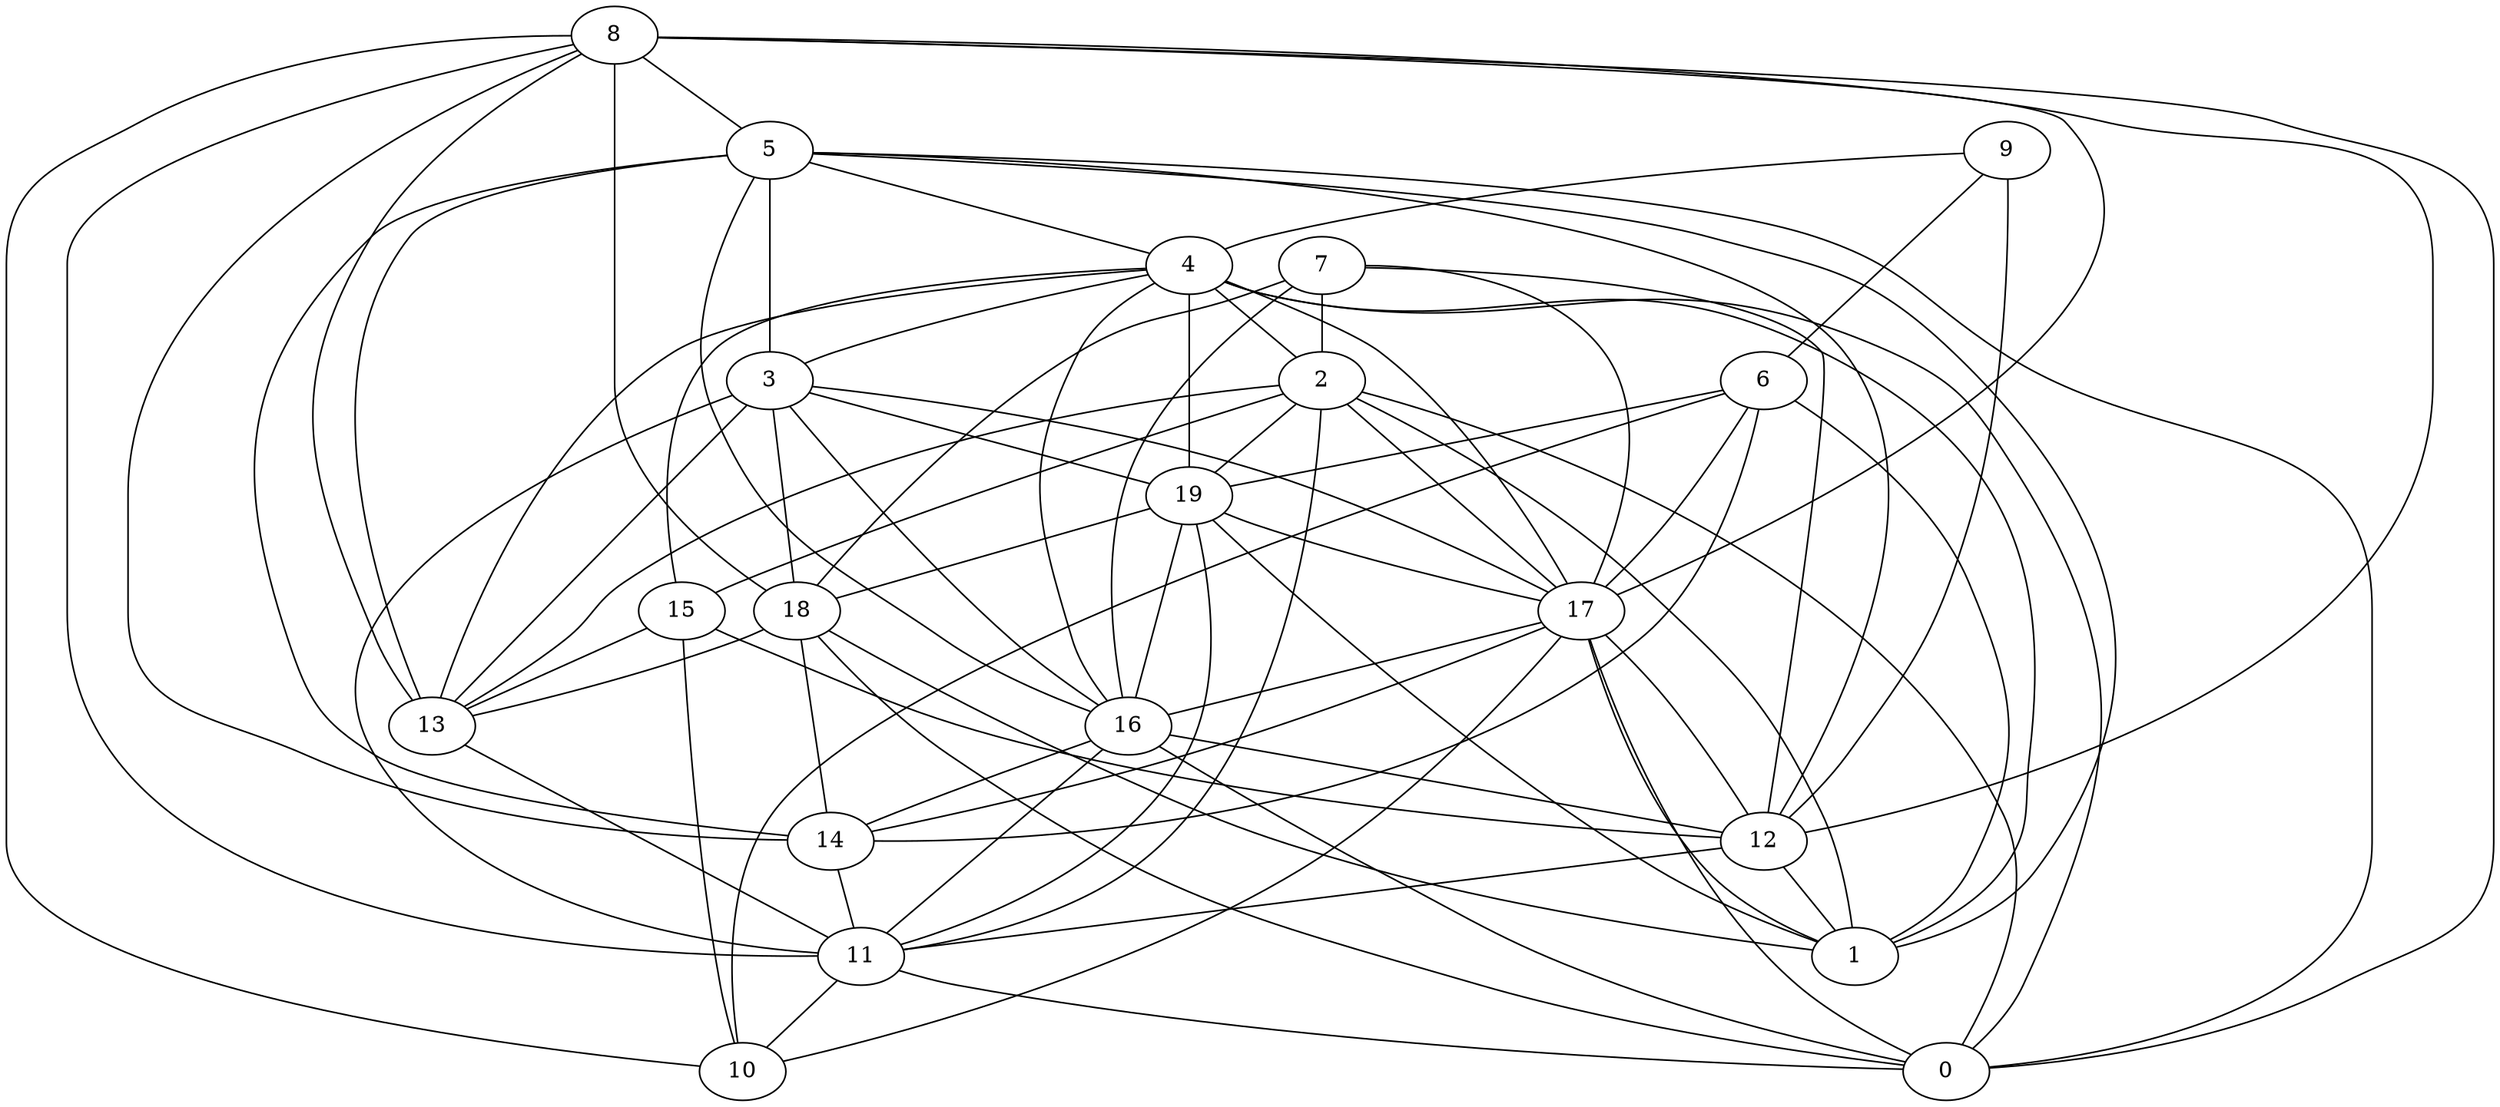 digraph GG_graph {

subgraph G_graph {
edge [color = black]
"8" -> "18" [dir = none]
"18" -> "1" [dir = none]
"18" -> "14" [dir = none]
"9" -> "4" [dir = none]
"5" -> "16" [dir = none]
"3" -> "13" [dir = none]
"3" -> "17" [dir = none]
"17" -> "12" [dir = none]
"17" -> "16" [dir = none]
"17" -> "14" [dir = none]
"7" -> "2" [dir = none]
"7" -> "16" [dir = none]
"13" -> "11" [dir = none]
"2" -> "0" [dir = none]
"2" -> "15" [dir = none]
"19" -> "16" [dir = none]
"6" -> "10" [dir = none]
"6" -> "14" [dir = none]
"4" -> "1" [dir = none]
"4" -> "13" [dir = none]
"9" -> "6" [dir = none]
"12" -> "1" [dir = none]
"16" -> "11" [dir = none]
"19" -> "18" [dir = none]
"16" -> "12" [dir = none]
"5" -> "1" [dir = none]
"9" -> "12" [dir = none]
"19" -> "1" [dir = none]
"3" -> "19" [dir = none]
"19" -> "17" [dir = none]
"6" -> "1" [dir = none]
"2" -> "19" [dir = none]
"4" -> "15" [dir = none]
"8" -> "17" [dir = none]
"8" -> "0" [dir = none]
"7" -> "12" [dir = none]
"8" -> "12" [dir = none]
"18" -> "0" [dir = none]
"5" -> "13" [dir = none]
"16" -> "14" [dir = none]
"2" -> "1" [dir = none]
"14" -> "11" [dir = none]
"17" -> "0" [dir = none]
"5" -> "3" [dir = none]
"5" -> "12" [dir = none]
"2" -> "13" [dir = none]
"5" -> "4" [dir = none]
"2" -> "11" [dir = none]
"7" -> "18" [dir = none]
"4" -> "17" [dir = none]
"5" -> "14" [dir = none]
"8" -> "14" [dir = none]
"8" -> "13" [dir = none]
"4" -> "2" [dir = none]
"11" -> "10" [dir = none]
"16" -> "0" [dir = none]
"15" -> "13" [dir = none]
"4" -> "3" [dir = none]
"8" -> "5" [dir = none]
"4" -> "0" [dir = none]
"17" -> "10" [dir = none]
"8" -> "10" [dir = none]
"6" -> "17" [dir = none]
"3" -> "11" [dir = none]
"4" -> "19" [dir = none]
"2" -> "17" [dir = none]
"18" -> "13" [dir = none]
"15" -> "12" [dir = none]
"17" -> "1" [dir = none]
"5" -> "0" [dir = none]
"6" -> "19" [dir = none]
"7" -> "17" [dir = none]
"4" -> "16" [dir = none]
"8" -> "11" [dir = none]
"11" -> "0" [dir = none]
"15" -> "10" [dir = none]
"19" -> "11" [dir = none]
"12" -> "11" [dir = none]
"3" -> "18" [dir = none]
"3" -> "16" [dir = none]
}

}

